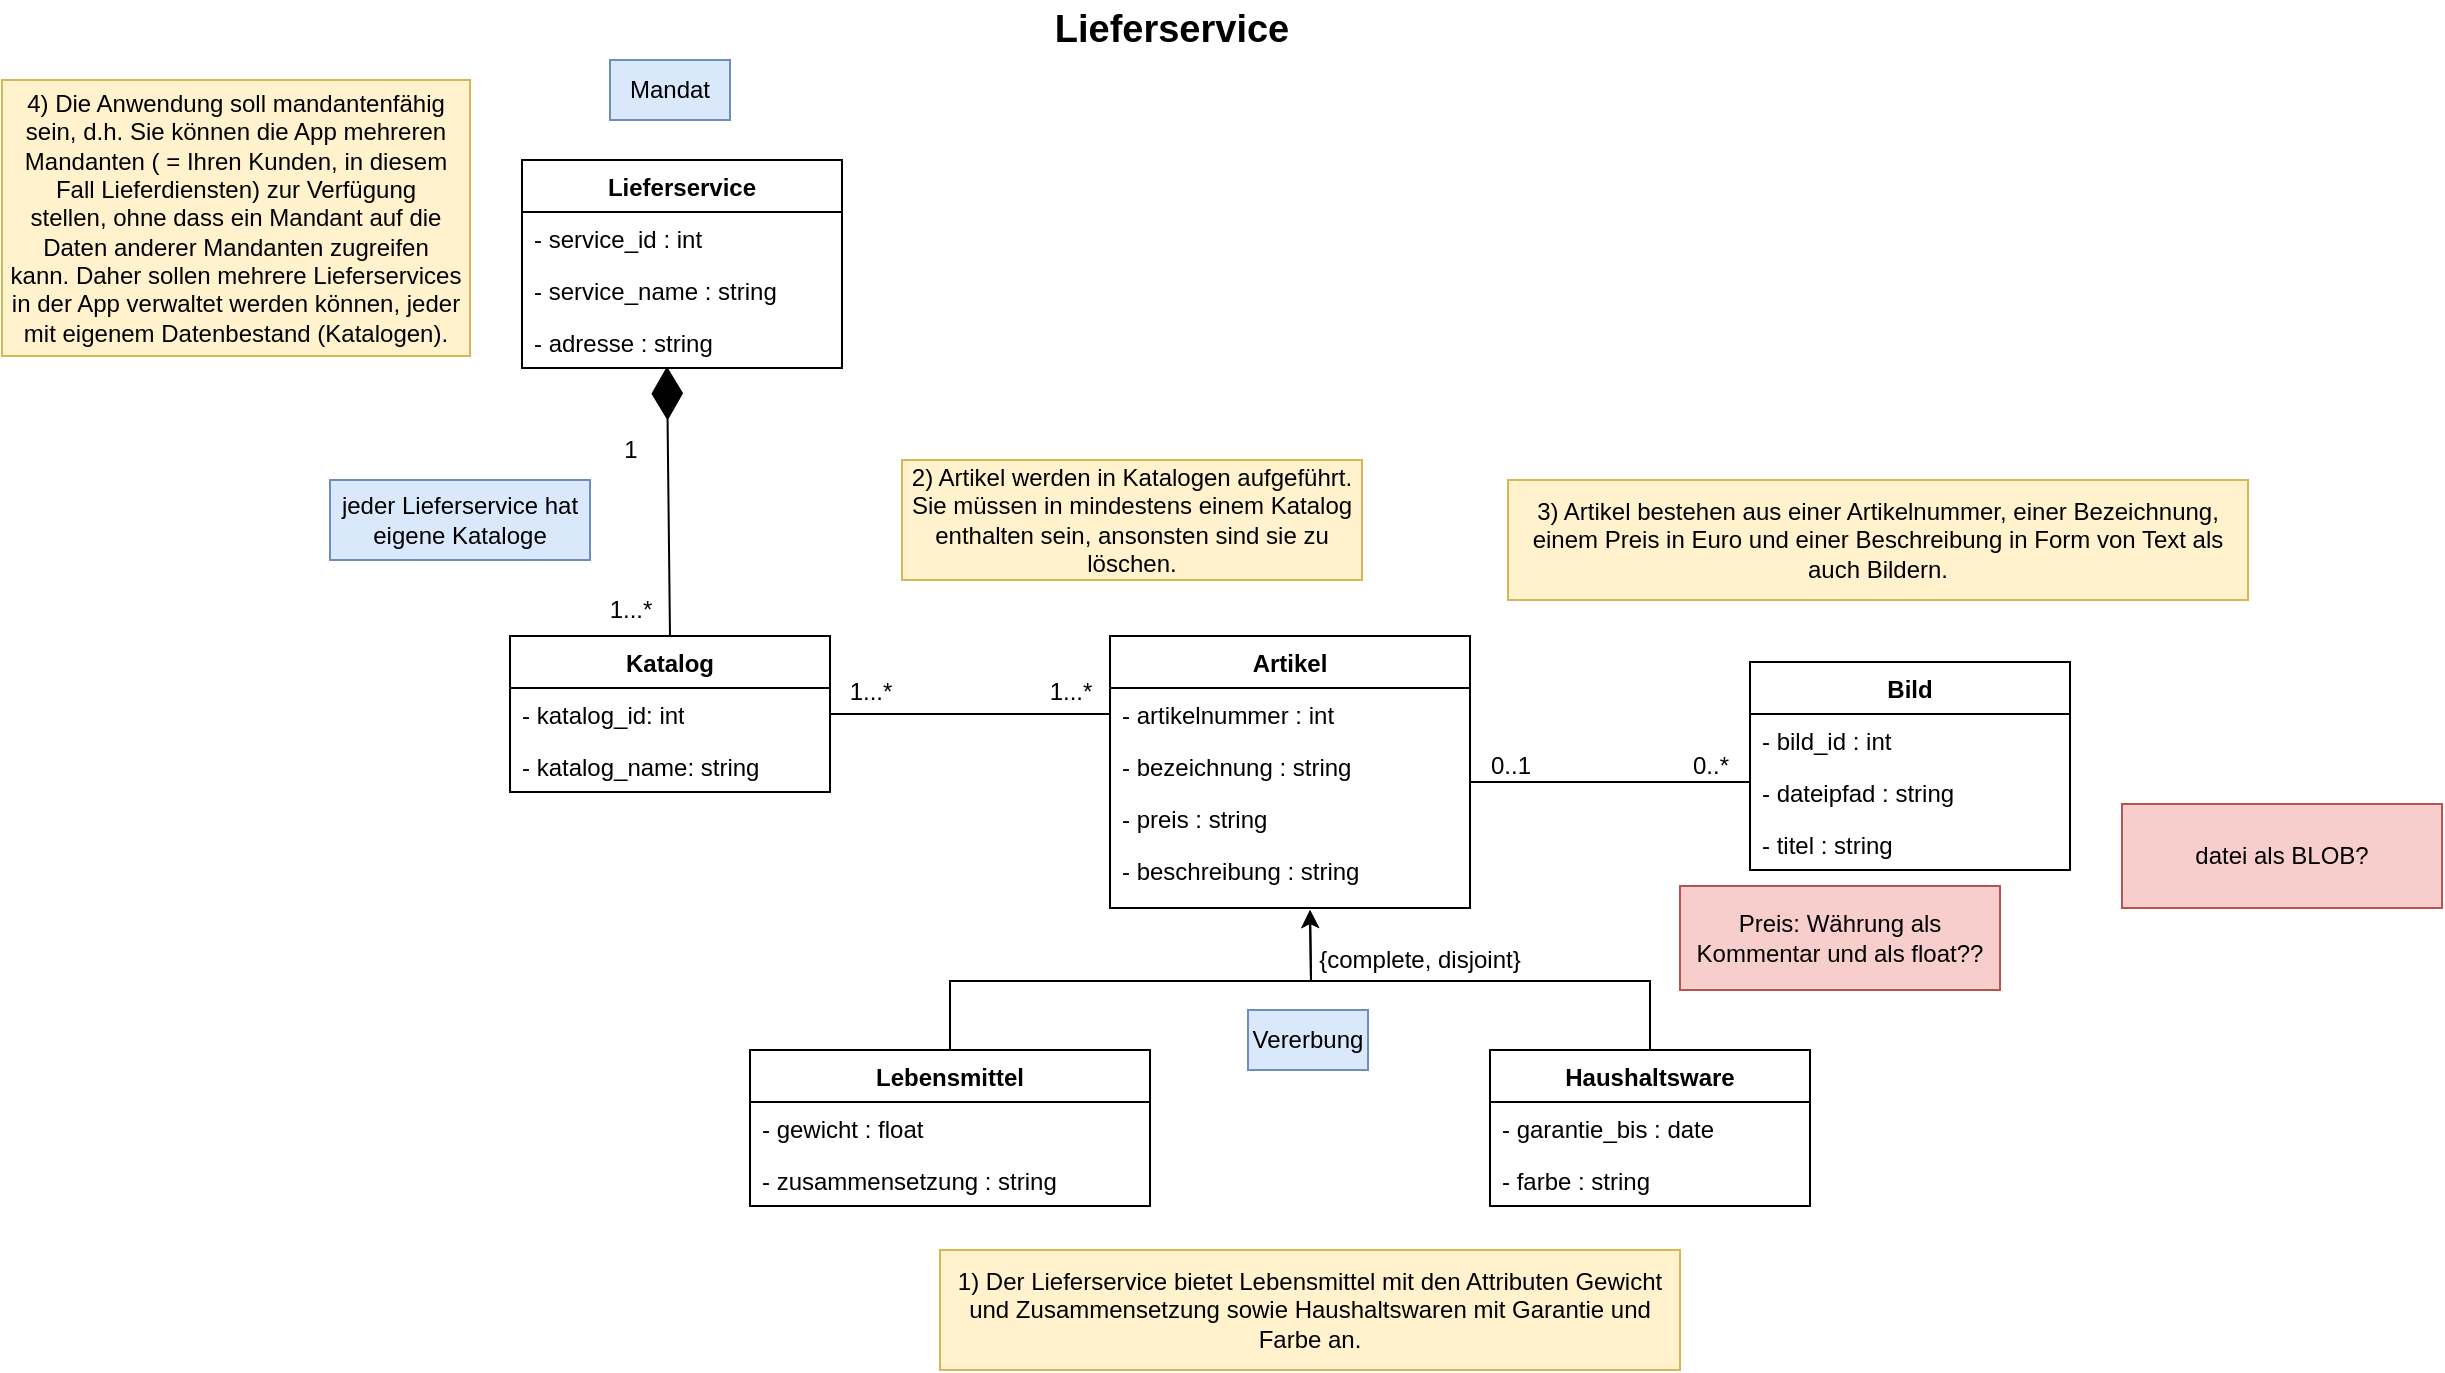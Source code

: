 <mxfile version="28.0.9">
  <diagram id="C5RBs43oDa-KdzZeNtuy" name="Page-1">
    <mxGraphModel dx="1428" dy="589" grid="1" gridSize="10" guides="1" tooltips="1" connect="1" arrows="1" fold="1" page="1" pageScale="1" pageWidth="1169" pageHeight="827" math="0" shadow="0">
      <root>
        <mxCell id="WIyWlLk6GJQsqaUBKTNV-0" />
        <mxCell id="WIyWlLk6GJQsqaUBKTNV-1" parent="WIyWlLk6GJQsqaUBKTNV-0" />
        <mxCell id="4hg4gvIcncpDd8z1N-48-54" style="edgeStyle=orthogonalEdgeStyle;rounded=0;orthogonalLoop=1;jettySize=auto;html=1;exitX=0.5;exitY=0;exitDx=0;exitDy=0;" edge="1" parent="WIyWlLk6GJQsqaUBKTNV-1" source="4hg4gvIcncpDd8z1N-48-1">
          <mxGeometry relative="1" as="geometry">
            <mxPoint x="684" y="535" as="targetPoint" />
          </mxGeometry>
        </mxCell>
        <mxCell id="4hg4gvIcncpDd8z1N-48-1" value="Lebensmittel" style="swimlane;fontStyle=1;align=center;verticalAlign=top;childLayout=stackLayout;horizontal=1;startSize=26;horizontalStack=0;resizeParent=1;resizeParentMax=0;resizeLast=0;collapsible=1;marginBottom=0;whiteSpace=wrap;html=1;" vertex="1" parent="WIyWlLk6GJQsqaUBKTNV-1">
          <mxGeometry x="404" y="605" width="200" height="78" as="geometry" />
        </mxCell>
        <mxCell id="4hg4gvIcncpDd8z1N-48-2" value="- gewicht : float" style="text;strokeColor=none;fillColor=none;align=left;verticalAlign=top;spacingLeft=4;spacingRight=4;overflow=hidden;rotatable=0;points=[[0,0.5],[1,0.5]];portConstraint=eastwest;whiteSpace=wrap;html=1;" vertex="1" parent="4hg4gvIcncpDd8z1N-48-1">
          <mxGeometry y="26" width="200" height="26" as="geometry" />
        </mxCell>
        <mxCell id="4hg4gvIcncpDd8z1N-48-3" value="- zusammensetzung : string" style="text;strokeColor=none;fillColor=none;align=left;verticalAlign=top;spacingLeft=4;spacingRight=4;overflow=hidden;rotatable=0;points=[[0,0.5],[1,0.5]];portConstraint=eastwest;whiteSpace=wrap;html=1;" vertex="1" parent="4hg4gvIcncpDd8z1N-48-1">
          <mxGeometry y="52" width="200" height="26" as="geometry" />
        </mxCell>
        <mxCell id="4hg4gvIcncpDd8z1N-48-55" style="edgeStyle=orthogonalEdgeStyle;rounded=0;orthogonalLoop=1;jettySize=auto;html=1;exitX=0.5;exitY=0;exitDx=0;exitDy=0;" edge="1" parent="WIyWlLk6GJQsqaUBKTNV-1" source="4hg4gvIcncpDd8z1N-48-6">
          <mxGeometry relative="1" as="geometry">
            <mxPoint x="684" y="535" as="targetPoint" />
          </mxGeometry>
        </mxCell>
        <mxCell id="4hg4gvIcncpDd8z1N-48-6" value="Haushaltsware" style="swimlane;fontStyle=1;align=center;verticalAlign=top;childLayout=stackLayout;horizontal=1;startSize=26;horizontalStack=0;resizeParent=1;resizeParentMax=0;resizeLast=0;collapsible=1;marginBottom=0;whiteSpace=wrap;html=1;" vertex="1" parent="WIyWlLk6GJQsqaUBKTNV-1">
          <mxGeometry x="774" y="605" width="160" height="78" as="geometry" />
        </mxCell>
        <mxCell id="4hg4gvIcncpDd8z1N-48-7" value="- garantie_bis : date" style="text;strokeColor=none;fillColor=none;align=left;verticalAlign=top;spacingLeft=4;spacingRight=4;overflow=hidden;rotatable=0;points=[[0,0.5],[1,0.5]];portConstraint=eastwest;whiteSpace=wrap;html=1;" vertex="1" parent="4hg4gvIcncpDd8z1N-48-6">
          <mxGeometry y="26" width="160" height="26" as="geometry" />
        </mxCell>
        <mxCell id="4hg4gvIcncpDd8z1N-48-8" value="- farbe : string" style="text;strokeColor=none;fillColor=none;align=left;verticalAlign=top;spacingLeft=4;spacingRight=4;overflow=hidden;rotatable=0;points=[[0,0.5],[1,0.5]];portConstraint=eastwest;whiteSpace=wrap;html=1;" vertex="1" parent="4hg4gvIcncpDd8z1N-48-6">
          <mxGeometry y="52" width="160" height="26" as="geometry" />
        </mxCell>
        <mxCell id="4hg4gvIcncpDd8z1N-48-11" value="Artikel" style="swimlane;fontStyle=1;align=center;verticalAlign=top;childLayout=stackLayout;horizontal=1;startSize=26;horizontalStack=0;resizeParent=1;resizeParentMax=0;resizeLast=0;collapsible=1;marginBottom=0;whiteSpace=wrap;html=1;" vertex="1" parent="WIyWlLk6GJQsqaUBKTNV-1">
          <mxGeometry x="584" y="398" width="180" height="136" as="geometry" />
        </mxCell>
        <mxCell id="4hg4gvIcncpDd8z1N-48-12" value="- artikelnummer : int" style="text;strokeColor=none;fillColor=none;align=left;verticalAlign=top;spacingLeft=4;spacingRight=4;overflow=hidden;rotatable=0;points=[[0,0.5],[1,0.5]];portConstraint=eastwest;whiteSpace=wrap;html=1;" vertex="1" parent="4hg4gvIcncpDd8z1N-48-11">
          <mxGeometry y="26" width="180" height="26" as="geometry" />
        </mxCell>
        <mxCell id="4hg4gvIcncpDd8z1N-48-13" value="- bezeichnung : string" style="text;strokeColor=none;fillColor=none;align=left;verticalAlign=top;spacingLeft=4;spacingRight=4;overflow=hidden;rotatable=0;points=[[0,0.5],[1,0.5]];portConstraint=eastwest;whiteSpace=wrap;html=1;" vertex="1" parent="4hg4gvIcncpDd8z1N-48-11">
          <mxGeometry y="52" width="180" height="26" as="geometry" />
        </mxCell>
        <mxCell id="4hg4gvIcncpDd8z1N-48-14" value="- preis : string" style="text;strokeColor=none;fillColor=none;align=left;verticalAlign=top;spacingLeft=4;spacingRight=4;overflow=hidden;rotatable=0;points=[[0,0.5],[1,0.5]];portConstraint=eastwest;whiteSpace=wrap;html=1;" vertex="1" parent="4hg4gvIcncpDd8z1N-48-11">
          <mxGeometry y="78" width="180" height="26" as="geometry" />
        </mxCell>
        <mxCell id="4hg4gvIcncpDd8z1N-48-17" value="- beschreibung : string" style="text;strokeColor=none;fillColor=none;align=left;verticalAlign=top;spacingLeft=4;spacingRight=4;overflow=hidden;rotatable=0;points=[[0,0.5],[1,0.5]];portConstraint=eastwest;whiteSpace=wrap;html=1;" vertex="1" parent="4hg4gvIcncpDd8z1N-48-11">
          <mxGeometry y="104" width="180" height="32" as="geometry" />
        </mxCell>
        <mxCell id="4hg4gvIcncpDd8z1N-48-18" value="Katalog" style="swimlane;fontStyle=1;align=center;verticalAlign=top;childLayout=stackLayout;horizontal=1;startSize=26;horizontalStack=0;resizeParent=1;resizeParentMax=0;resizeLast=0;collapsible=1;marginBottom=0;whiteSpace=wrap;html=1;" vertex="1" parent="WIyWlLk6GJQsqaUBKTNV-1">
          <mxGeometry x="284" y="398" width="160" height="78" as="geometry">
            <mxRectangle x="339" y="585" width="80" height="30" as="alternateBounds" />
          </mxGeometry>
        </mxCell>
        <mxCell id="4hg4gvIcncpDd8z1N-48-19" value="- katalog_id: int" style="text;strokeColor=none;fillColor=none;align=left;verticalAlign=top;spacingLeft=4;spacingRight=4;overflow=hidden;rotatable=0;points=[[0,0.5],[1,0.5]];portConstraint=eastwest;whiteSpace=wrap;html=1;" vertex="1" parent="4hg4gvIcncpDd8z1N-48-18">
          <mxGeometry y="26" width="160" height="26" as="geometry" />
        </mxCell>
        <mxCell id="4hg4gvIcncpDd8z1N-48-110" value="- katalog_name: string" style="text;strokeColor=none;fillColor=none;align=left;verticalAlign=top;spacingLeft=4;spacingRight=4;overflow=hidden;rotatable=0;points=[[0,0.5],[1,0.5]];portConstraint=eastwest;whiteSpace=wrap;html=1;" vertex="1" parent="4hg4gvIcncpDd8z1N-48-18">
          <mxGeometry y="52" width="160" height="26" as="geometry" />
        </mxCell>
        <mxCell id="4hg4gvIcncpDd8z1N-48-22" value="Lieferservice" style="swimlane;fontStyle=1;align=center;verticalAlign=top;childLayout=stackLayout;horizontal=1;startSize=26;horizontalStack=0;resizeParent=1;resizeParentMax=0;resizeLast=0;collapsible=1;marginBottom=0;whiteSpace=wrap;html=1;" vertex="1" parent="WIyWlLk6GJQsqaUBKTNV-1">
          <mxGeometry x="290" y="160" width="160" height="104" as="geometry" />
        </mxCell>
        <mxCell id="4hg4gvIcncpDd8z1N-48-23" value="- service_id : int" style="text;strokeColor=none;fillColor=none;align=left;verticalAlign=top;spacingLeft=4;spacingRight=4;overflow=hidden;rotatable=0;points=[[0,0.5],[1,0.5]];portConstraint=eastwest;whiteSpace=wrap;html=1;" vertex="1" parent="4hg4gvIcncpDd8z1N-48-22">
          <mxGeometry y="26" width="160" height="26" as="geometry" />
        </mxCell>
        <mxCell id="4hg4gvIcncpDd8z1N-48-113" value="- service_name : string" style="text;strokeColor=none;fillColor=none;align=left;verticalAlign=top;spacingLeft=4;spacingRight=4;overflow=hidden;rotatable=0;points=[[0,0.5],[1,0.5]];portConstraint=eastwest;whiteSpace=wrap;html=1;" vertex="1" parent="4hg4gvIcncpDd8z1N-48-22">
          <mxGeometry y="52" width="160" height="26" as="geometry" />
        </mxCell>
        <mxCell id="4hg4gvIcncpDd8z1N-48-114" value="- adresse : string" style="text;strokeColor=none;fillColor=none;align=left;verticalAlign=top;spacingLeft=4;spacingRight=4;overflow=hidden;rotatable=0;points=[[0,0.5],[1,0.5]];portConstraint=eastwest;whiteSpace=wrap;html=1;" vertex="1" parent="4hg4gvIcncpDd8z1N-48-22">
          <mxGeometry y="78" width="160" height="26" as="geometry" />
        </mxCell>
        <mxCell id="4hg4gvIcncpDd8z1N-48-33" value="1...*" style="text;html=1;align=center;verticalAlign=middle;resizable=0;points=[];autosize=1;strokeColor=none;fillColor=none;" vertex="1" parent="WIyWlLk6GJQsqaUBKTNV-1">
          <mxGeometry x="444" y="411" width="40" height="30" as="geometry" />
        </mxCell>
        <mxCell id="4hg4gvIcncpDd8z1N-48-37" value="1...*" style="text;html=1;align=center;verticalAlign=middle;resizable=0;points=[];autosize=1;strokeColor=none;fillColor=none;" vertex="1" parent="WIyWlLk6GJQsqaUBKTNV-1">
          <mxGeometry x="324" y="370" width="40" height="30" as="geometry" />
        </mxCell>
        <mxCell id="4hg4gvIcncpDd8z1N-48-44" value="1...*" style="text;html=1;align=center;verticalAlign=middle;resizable=0;points=[];autosize=1;strokeColor=none;fillColor=none;" vertex="1" parent="WIyWlLk6GJQsqaUBKTNV-1">
          <mxGeometry x="544" y="411" width="40" height="30" as="geometry" />
        </mxCell>
        <mxCell id="4hg4gvIcncpDd8z1N-48-49" value="1" style="text;html=1;align=center;verticalAlign=middle;resizable=0;points=[];autosize=1;strokeColor=none;fillColor=none;" vertex="1" parent="WIyWlLk6GJQsqaUBKTNV-1">
          <mxGeometry x="329" y="290" width="30" height="30" as="geometry" />
        </mxCell>
        <mxCell id="4hg4gvIcncpDd8z1N-48-56" value="Vererbung" style="text;html=1;align=center;verticalAlign=middle;whiteSpace=wrap;rounded=0;fillColor=#dae8fc;strokeColor=#6c8ebf;" vertex="1" parent="WIyWlLk6GJQsqaUBKTNV-1">
          <mxGeometry x="653" y="585" width="60" height="30" as="geometry" />
        </mxCell>
        <mxCell id="4hg4gvIcncpDd8z1N-48-57" value="{complete, disjoint}" style="text;html=1;align=center;verticalAlign=middle;whiteSpace=wrap;rounded=0;" vertex="1" parent="WIyWlLk6GJQsqaUBKTNV-1">
          <mxGeometry x="674" y="545" width="130" height="30" as="geometry" />
        </mxCell>
        <mxCell id="4hg4gvIcncpDd8z1N-48-60" value="&lt;b&gt;&lt;font style=&quot;font-size: 19px;&quot;&gt;Lieferservice&lt;/font&gt;&lt;/b&gt;" style="text;html=1;align=center;verticalAlign=middle;whiteSpace=wrap;rounded=0;" vertex="1" parent="WIyWlLk6GJQsqaUBKTNV-1">
          <mxGeometry x="530" y="80" width="170" height="30" as="geometry" />
        </mxCell>
        <mxCell id="4hg4gvIcncpDd8z1N-48-62" value="3) Artikel bestehen aus einer Artikelnummer, einer Bezeichnung, einem Preis in Euro und einer Beschreibung in Form von Text als auch Bildern." style="text;html=1;align=center;verticalAlign=middle;whiteSpace=wrap;rounded=0;fillColor=#fff2cc;strokeColor=#d6b656;" vertex="1" parent="WIyWlLk6GJQsqaUBKTNV-1">
          <mxGeometry x="783" y="320" width="370" height="60" as="geometry" />
        </mxCell>
        <mxCell id="4hg4gvIcncpDd8z1N-48-75" value="1) Der Lieferservice bietet Lebensmittel mit den Attributen Gewicht und Zusammensetzung sowie Haushaltswaren mit Garantie und Farbe an. " style="text;html=1;align=center;verticalAlign=middle;whiteSpace=wrap;rounded=0;fillColor=#fff2cc;strokeColor=#d6b656;" vertex="1" parent="WIyWlLk6GJQsqaUBKTNV-1">
          <mxGeometry x="499" y="705" width="370" height="60" as="geometry" />
        </mxCell>
        <mxCell id="4hg4gvIcncpDd8z1N-48-78" value="Preis: Währung als Kommentar und als float??" style="text;html=1;align=center;verticalAlign=middle;whiteSpace=wrap;rounded=0;fillColor=#f8cecc;strokeColor=#b85450;" vertex="1" parent="WIyWlLk6GJQsqaUBKTNV-1">
          <mxGeometry x="869" y="523" width="160" height="52" as="geometry" />
        </mxCell>
        <mxCell id="4hg4gvIcncpDd8z1N-48-91" value="Bild" style="swimlane;fontStyle=1;align=center;verticalAlign=top;childLayout=stackLayout;horizontal=1;startSize=26;horizontalStack=0;resizeParent=1;resizeParentMax=0;resizeLast=0;collapsible=1;marginBottom=0;whiteSpace=wrap;html=1;" vertex="1" parent="WIyWlLk6GJQsqaUBKTNV-1">
          <mxGeometry x="904" y="411" width="160" height="104" as="geometry" />
        </mxCell>
        <mxCell id="4hg4gvIcncpDd8z1N-48-92" value="- bild_id : int" style="text;strokeColor=none;fillColor=none;align=left;verticalAlign=top;spacingLeft=4;spacingRight=4;overflow=hidden;rotatable=0;points=[[0,0.5],[1,0.5]];portConstraint=eastwest;whiteSpace=wrap;html=1;" vertex="1" parent="4hg4gvIcncpDd8z1N-48-91">
          <mxGeometry y="26" width="160" height="26" as="geometry" />
        </mxCell>
        <mxCell id="4hg4gvIcncpDd8z1N-48-93" value="- dateipfad : string" style="text;strokeColor=none;fillColor=none;align=left;verticalAlign=top;spacingLeft=4;spacingRight=4;overflow=hidden;rotatable=0;points=[[0,0.5],[1,0.5]];portConstraint=eastwest;whiteSpace=wrap;html=1;" vertex="1" parent="4hg4gvIcncpDd8z1N-48-91">
          <mxGeometry y="52" width="160" height="26" as="geometry" />
        </mxCell>
        <mxCell id="4hg4gvIcncpDd8z1N-48-94" value="- titel : string" style="text;strokeColor=none;fillColor=none;align=left;verticalAlign=top;spacingLeft=4;spacingRight=4;overflow=hidden;rotatable=0;points=[[0,0.5],[1,0.5]];portConstraint=eastwest;whiteSpace=wrap;html=1;" vertex="1" parent="4hg4gvIcncpDd8z1N-48-91">
          <mxGeometry y="78" width="160" height="26" as="geometry" />
        </mxCell>
        <mxCell id="4hg4gvIcncpDd8z1N-48-102" value="" style="endArrow=none;html=1;rounded=0;exitX=1;exitY=0.5;exitDx=0;exitDy=0;entryX=0;entryY=0.25;entryDx=0;entryDy=0;" edge="1" parent="WIyWlLk6GJQsqaUBKTNV-1">
          <mxGeometry width="50" height="50" relative="1" as="geometry">
            <mxPoint x="764" y="471.0" as="sourcePoint" />
            <mxPoint x="904" y="471.0" as="targetPoint" />
          </mxGeometry>
        </mxCell>
        <mxCell id="4hg4gvIcncpDd8z1N-48-103" value="0..1" style="text;html=1;align=center;verticalAlign=middle;resizable=0;points=[];autosize=1;strokeColor=none;fillColor=none;" vertex="1" parent="WIyWlLk6GJQsqaUBKTNV-1">
          <mxGeometry x="764" y="448" width="40" height="30" as="geometry" />
        </mxCell>
        <mxCell id="4hg4gvIcncpDd8z1N-48-104" value="0..*" style="text;html=1;align=center;verticalAlign=middle;resizable=0;points=[];autosize=1;strokeColor=none;fillColor=none;" vertex="1" parent="WIyWlLk6GJQsqaUBKTNV-1">
          <mxGeometry x="864" y="448" width="40" height="30" as="geometry" />
        </mxCell>
        <mxCell id="4hg4gvIcncpDd8z1N-48-108" value="" style="endArrow=none;html=1;rounded=0;exitX=1;exitY=0.5;exitDx=0;exitDy=0;entryX=0;entryY=0.5;entryDx=0;entryDy=0;" edge="1" parent="WIyWlLk6GJQsqaUBKTNV-1" source="4hg4gvIcncpDd8z1N-48-19" target="4hg4gvIcncpDd8z1N-48-12">
          <mxGeometry width="50" height="50" relative="1" as="geometry">
            <mxPoint x="584" y="385" as="sourcePoint" />
            <mxPoint x="674" y="275" as="targetPoint" />
          </mxGeometry>
        </mxCell>
        <mxCell id="4hg4gvIcncpDd8z1N-48-109" value="2) Artikel werden in Katalogen aufgeführt. Sie müssen in mindestens einem Katalog enthalten sein, ansonsten sind sie zu löschen." style="text;html=1;align=center;verticalAlign=middle;whiteSpace=wrap;rounded=0;fillColor=#fff2cc;strokeColor=#d6b656;" vertex="1" parent="WIyWlLk6GJQsqaUBKTNV-1">
          <mxGeometry x="480" y="310" width="230" height="60" as="geometry" />
        </mxCell>
        <mxCell id="4hg4gvIcncpDd8z1N-48-111" value="4) Die Anwendung soll mandantenfähig sein, d.h. Sie können die App mehreren&lt;br/&gt;Mandanten ( = Ihren Kunden, in diesem Fall Lieferdiensten) zur Verfügung&lt;br/&gt;stellen, ohne dass ein Mandant auf die Daten anderer Mandanten zugreifen&lt;br/&gt;kann. Daher sollen mehrere Lieferservices in der App verwaltet werden können, jeder mit eigenem Datenbestand (Katalogen)." style="text;html=1;align=center;verticalAlign=middle;whiteSpace=wrap;rounded=0;fillColor=#fff2cc;strokeColor=#d6b656;" vertex="1" parent="WIyWlLk6GJQsqaUBKTNV-1">
          <mxGeometry x="30" y="120" width="234" height="138" as="geometry" />
        </mxCell>
        <mxCell id="4hg4gvIcncpDd8z1N-48-115" value="Mandat" style="text;html=1;align=center;verticalAlign=middle;whiteSpace=wrap;rounded=0;fillColor=#dae8fc;strokeColor=#6c8ebf;" vertex="1" parent="WIyWlLk6GJQsqaUBKTNV-1">
          <mxGeometry x="334" y="110" width="60" height="30" as="geometry" />
        </mxCell>
        <mxCell id="4hg4gvIcncpDd8z1N-48-116" value="" style="endArrow=diamondThin;endFill=1;endSize=24;html=1;rounded=0;exitX=0.5;exitY=0;exitDx=0;exitDy=0;entryX=0.453;entryY=0.972;entryDx=0;entryDy=0;entryPerimeter=0;" edge="1" parent="WIyWlLk6GJQsqaUBKTNV-1" source="4hg4gvIcncpDd8z1N-48-18" target="4hg4gvIcncpDd8z1N-48-114">
          <mxGeometry width="160" relative="1" as="geometry">
            <mxPoint x="130" y="300" as="sourcePoint" />
            <mxPoint x="364" y="280" as="targetPoint" />
          </mxGeometry>
        </mxCell>
        <mxCell id="4hg4gvIcncpDd8z1N-48-117" value="&lt;br&gt; &lt;span style=&quot;&quot; data-end=&quot;1367&quot; data-start=&quot;1308&quot;&gt;jeder Lieferservice hat eigene Kataloge&lt;/span&gt;&lt;div&gt;&lt;br&gt;&lt;/div&gt;" style="text;html=1;align=center;verticalAlign=middle;whiteSpace=wrap;rounded=0;fillColor=#dae8fc;strokeColor=#6c8ebf;" vertex="1" parent="WIyWlLk6GJQsqaUBKTNV-1">
          <mxGeometry x="194" y="320" width="130" height="40" as="geometry" />
        </mxCell>
        <mxCell id="4hg4gvIcncpDd8z1N-48-119" value="datei als BLOB?" style="text;html=1;align=center;verticalAlign=middle;whiteSpace=wrap;rounded=0;fillColor=#f8cecc;strokeColor=#b85450;" vertex="1" parent="WIyWlLk6GJQsqaUBKTNV-1">
          <mxGeometry x="1090" y="482" width="160" height="52" as="geometry" />
        </mxCell>
      </root>
    </mxGraphModel>
  </diagram>
</mxfile>
